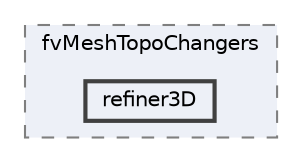 digraph "libfvMeshTopoChangers/libfvMeshTopoChangers3D/fvMeshTopoChangers/refiner3D"
{
 // LATEX_PDF_SIZE
  bgcolor="transparent";
  edge [fontname=Helvetica,fontsize=10,labelfontname=Helvetica,labelfontsize=10];
  node [fontname=Helvetica,fontsize=10,shape=box,height=0.2,width=0.4];
  compound=true
  subgraph clusterdir_a910d13fb0c0c2e1c6604985ba2d9b27 {
    graph [ bgcolor="#edf0f7", pencolor="grey50", label="fvMeshTopoChangers", fontname=Helvetica,fontsize=10 style="filled,dashed", URL="dir_a910d13fb0c0c2e1c6604985ba2d9b27.html",tooltip=""]
  dir_e71d7dcc2385a8ea0f178a393ef59274 [label="refiner3D", fillcolor="#edf0f7", color="grey25", style="filled,bold", URL="dir_e71d7dcc2385a8ea0f178a393ef59274.html",tooltip=""];
  }
}

